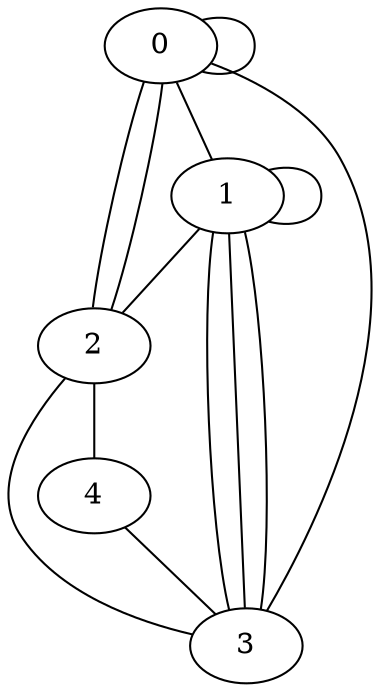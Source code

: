 graph G {
	0--0;
	0--1;
	0--2;
	0--2;
	0--3;
	1--1;
	1--2;
	1--3;
	1--3;
	1--3;
	2--4;
	4--3;
	2--3;

}